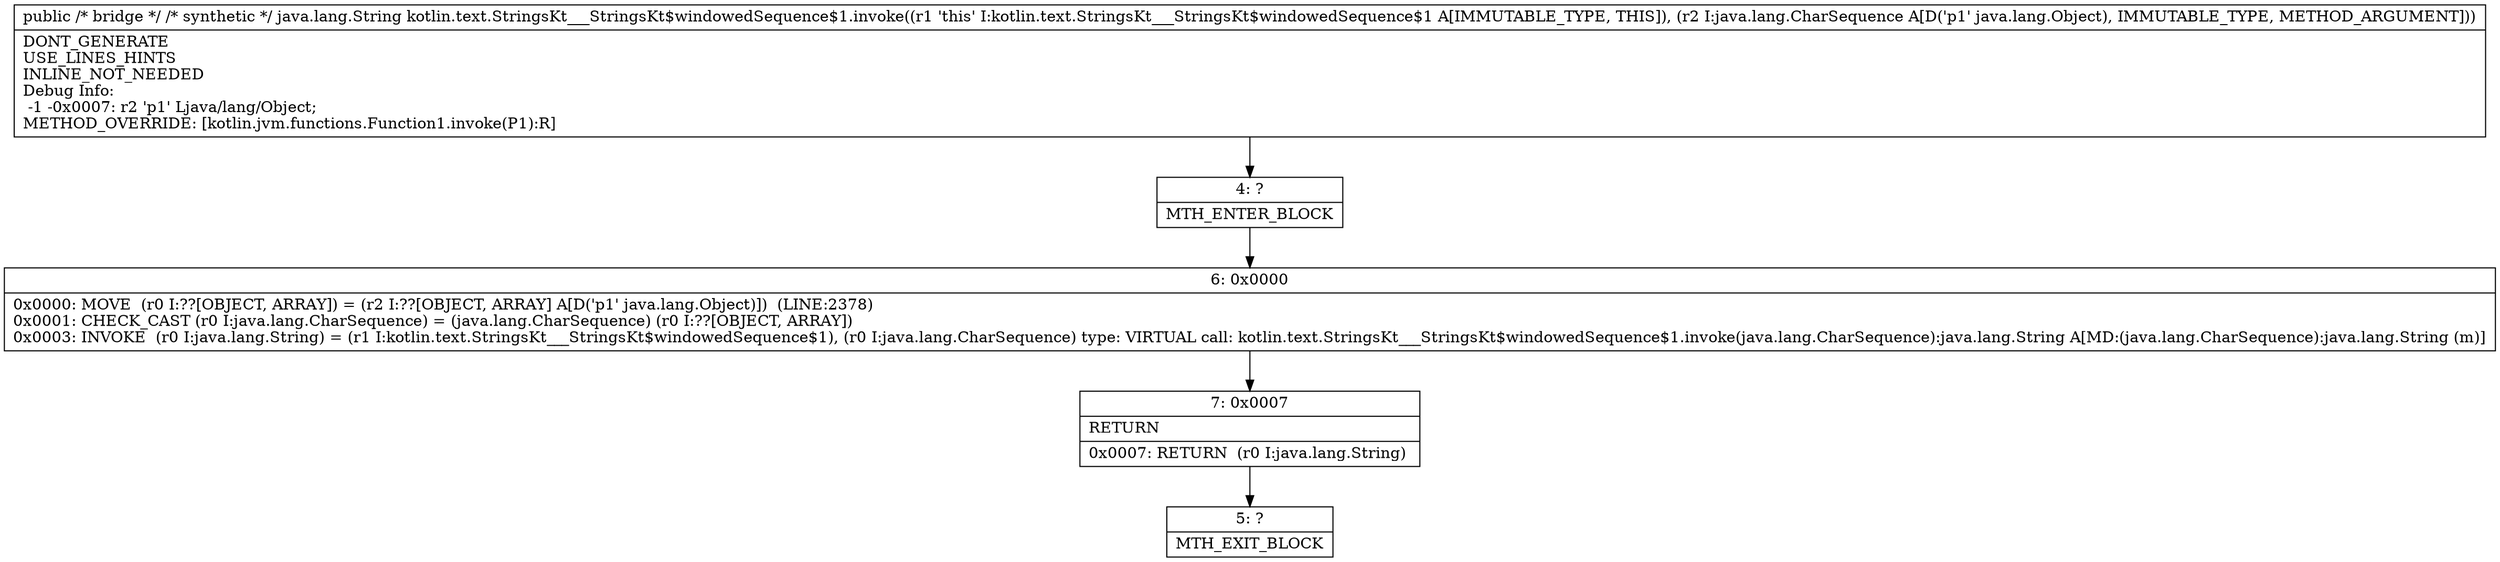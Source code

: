 digraph "CFG forkotlin.text.StringsKt___StringsKt$windowedSequence$1.invoke(Ljava\/lang\/Object;)Ljava\/lang\/Object;" {
Node_4 [shape=record,label="{4\:\ ?|MTH_ENTER_BLOCK\l}"];
Node_6 [shape=record,label="{6\:\ 0x0000|0x0000: MOVE  (r0 I:??[OBJECT, ARRAY]) = (r2 I:??[OBJECT, ARRAY] A[D('p1' java.lang.Object)])  (LINE:2378)\l0x0001: CHECK_CAST (r0 I:java.lang.CharSequence) = (java.lang.CharSequence) (r0 I:??[OBJECT, ARRAY]) \l0x0003: INVOKE  (r0 I:java.lang.String) = (r1 I:kotlin.text.StringsKt___StringsKt$windowedSequence$1), (r0 I:java.lang.CharSequence) type: VIRTUAL call: kotlin.text.StringsKt___StringsKt$windowedSequence$1.invoke(java.lang.CharSequence):java.lang.String A[MD:(java.lang.CharSequence):java.lang.String (m)]\l}"];
Node_7 [shape=record,label="{7\:\ 0x0007|RETURN\l|0x0007: RETURN  (r0 I:java.lang.String) \l}"];
Node_5 [shape=record,label="{5\:\ ?|MTH_EXIT_BLOCK\l}"];
MethodNode[shape=record,label="{public \/* bridge *\/ \/* synthetic *\/ java.lang.String kotlin.text.StringsKt___StringsKt$windowedSequence$1.invoke((r1 'this' I:kotlin.text.StringsKt___StringsKt$windowedSequence$1 A[IMMUTABLE_TYPE, THIS]), (r2 I:java.lang.CharSequence A[D('p1' java.lang.Object), IMMUTABLE_TYPE, METHOD_ARGUMENT]))  | DONT_GENERATE\lUSE_LINES_HINTS\lINLINE_NOT_NEEDED\lDebug Info:\l  \-1 \-0x0007: r2 'p1' Ljava\/lang\/Object;\lMETHOD_OVERRIDE: [kotlin.jvm.functions.Function1.invoke(P1):R]\l}"];
MethodNode -> Node_4;Node_4 -> Node_6;
Node_6 -> Node_7;
Node_7 -> Node_5;
}

